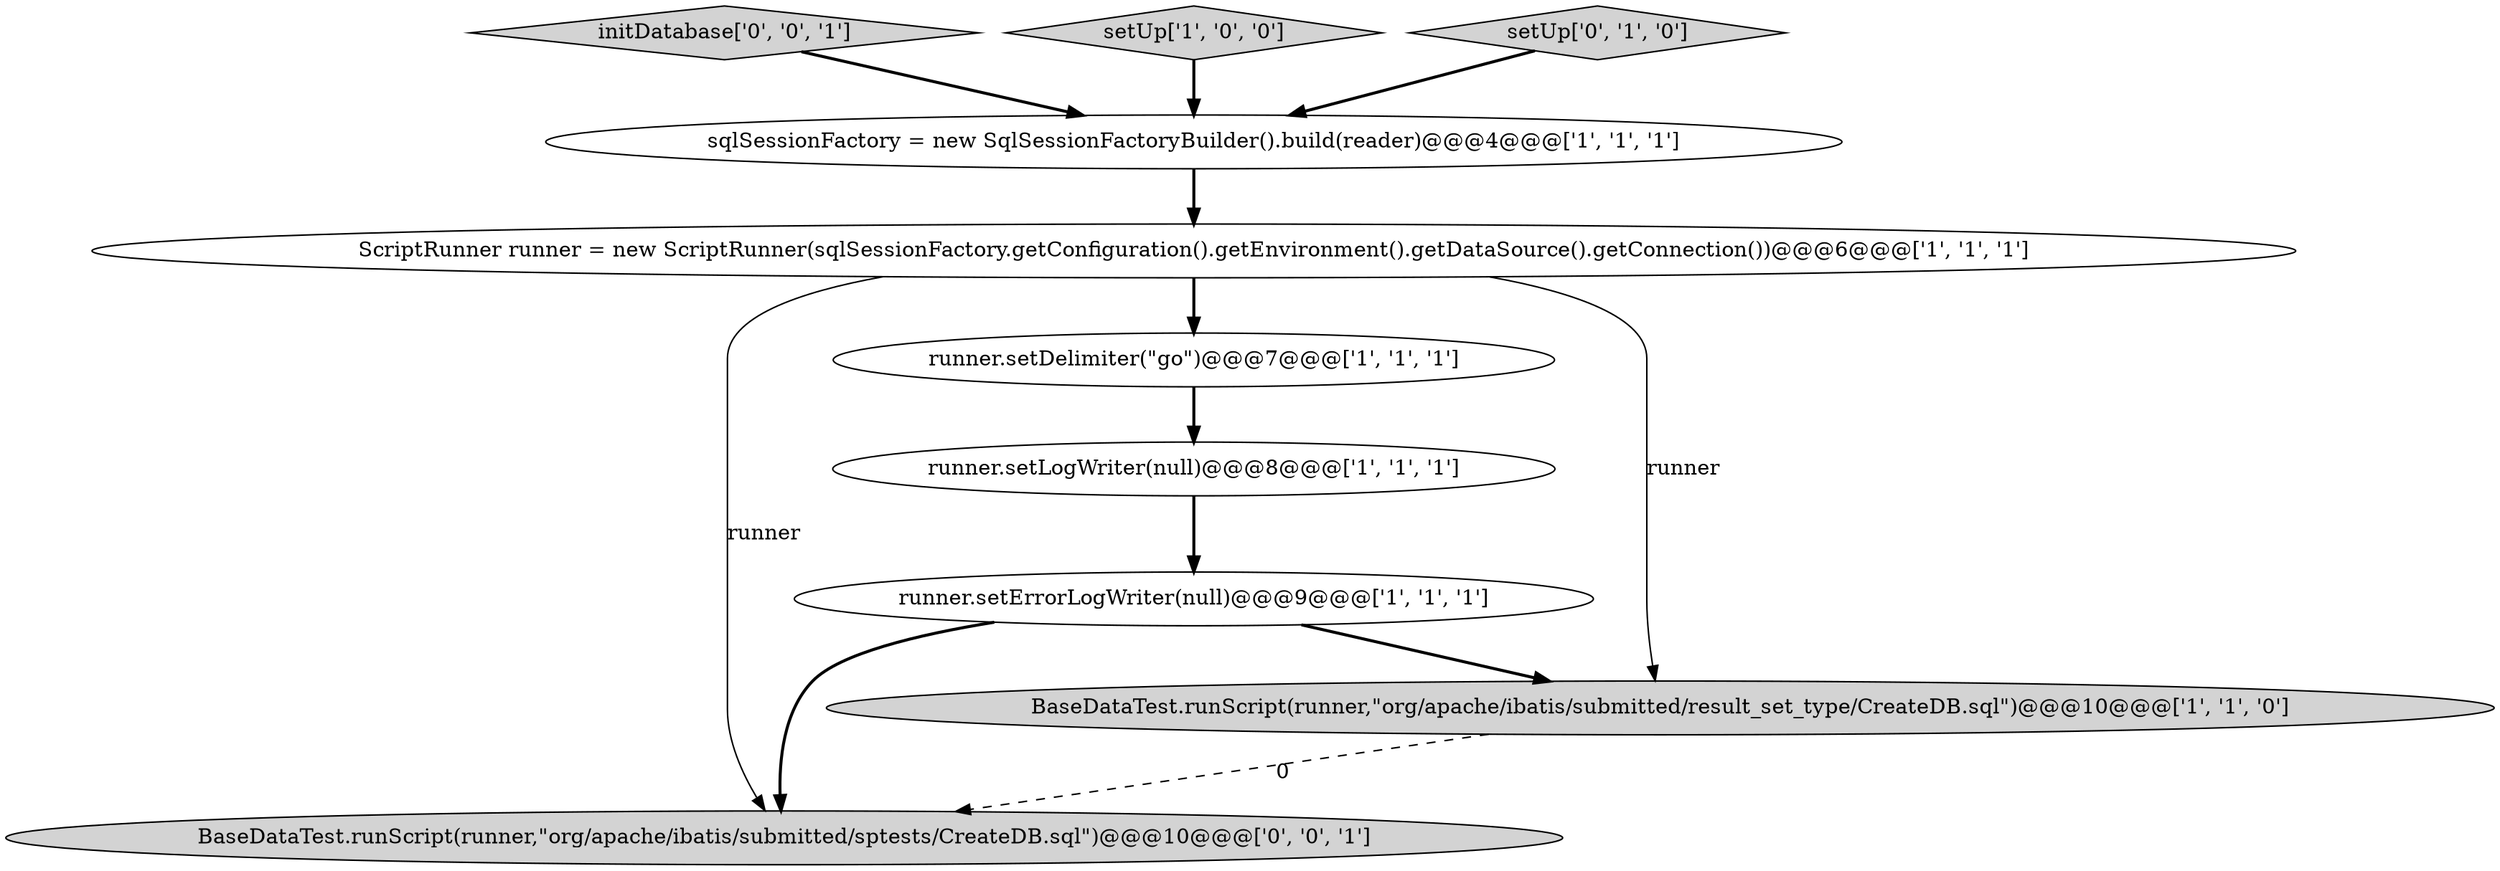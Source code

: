 digraph {
9 [style = filled, label = "BaseDataTest.runScript(runner,\"org/apache/ibatis/submitted/sptests/CreateDB.sql\")@@@10@@@['0', '0', '1']", fillcolor = lightgray, shape = ellipse image = "AAA0AAABBB3BBB"];
6 [style = filled, label = "runner.setErrorLogWriter(null)@@@9@@@['1', '1', '1']", fillcolor = white, shape = ellipse image = "AAA0AAABBB1BBB"];
8 [style = filled, label = "initDatabase['0', '0', '1']", fillcolor = lightgray, shape = diamond image = "AAA0AAABBB3BBB"];
2 [style = filled, label = "setUp['1', '0', '0']", fillcolor = lightgray, shape = diamond image = "AAA0AAABBB1BBB"];
0 [style = filled, label = "runner.setLogWriter(null)@@@8@@@['1', '1', '1']", fillcolor = white, shape = ellipse image = "AAA0AAABBB1BBB"];
5 [style = filled, label = "runner.setDelimiter(\"go\")@@@7@@@['1', '1', '1']", fillcolor = white, shape = ellipse image = "AAA0AAABBB1BBB"];
7 [style = filled, label = "setUp['0', '1', '0']", fillcolor = lightgray, shape = diamond image = "AAA0AAABBB2BBB"];
1 [style = filled, label = "BaseDataTest.runScript(runner,\"org/apache/ibatis/submitted/result_set_type/CreateDB.sql\")@@@10@@@['1', '1', '0']", fillcolor = lightgray, shape = ellipse image = "AAA0AAABBB1BBB"];
3 [style = filled, label = "ScriptRunner runner = new ScriptRunner(sqlSessionFactory.getConfiguration().getEnvironment().getDataSource().getConnection())@@@6@@@['1', '1', '1']", fillcolor = white, shape = ellipse image = "AAA0AAABBB1BBB"];
4 [style = filled, label = "sqlSessionFactory = new SqlSessionFactoryBuilder().build(reader)@@@4@@@['1', '1', '1']", fillcolor = white, shape = ellipse image = "AAA0AAABBB1BBB"];
6->1 [style = bold, label=""];
4->3 [style = bold, label=""];
1->9 [style = dashed, label="0"];
3->5 [style = bold, label=""];
3->9 [style = solid, label="runner"];
8->4 [style = bold, label=""];
7->4 [style = bold, label=""];
6->9 [style = bold, label=""];
3->1 [style = solid, label="runner"];
5->0 [style = bold, label=""];
0->6 [style = bold, label=""];
2->4 [style = bold, label=""];
}

